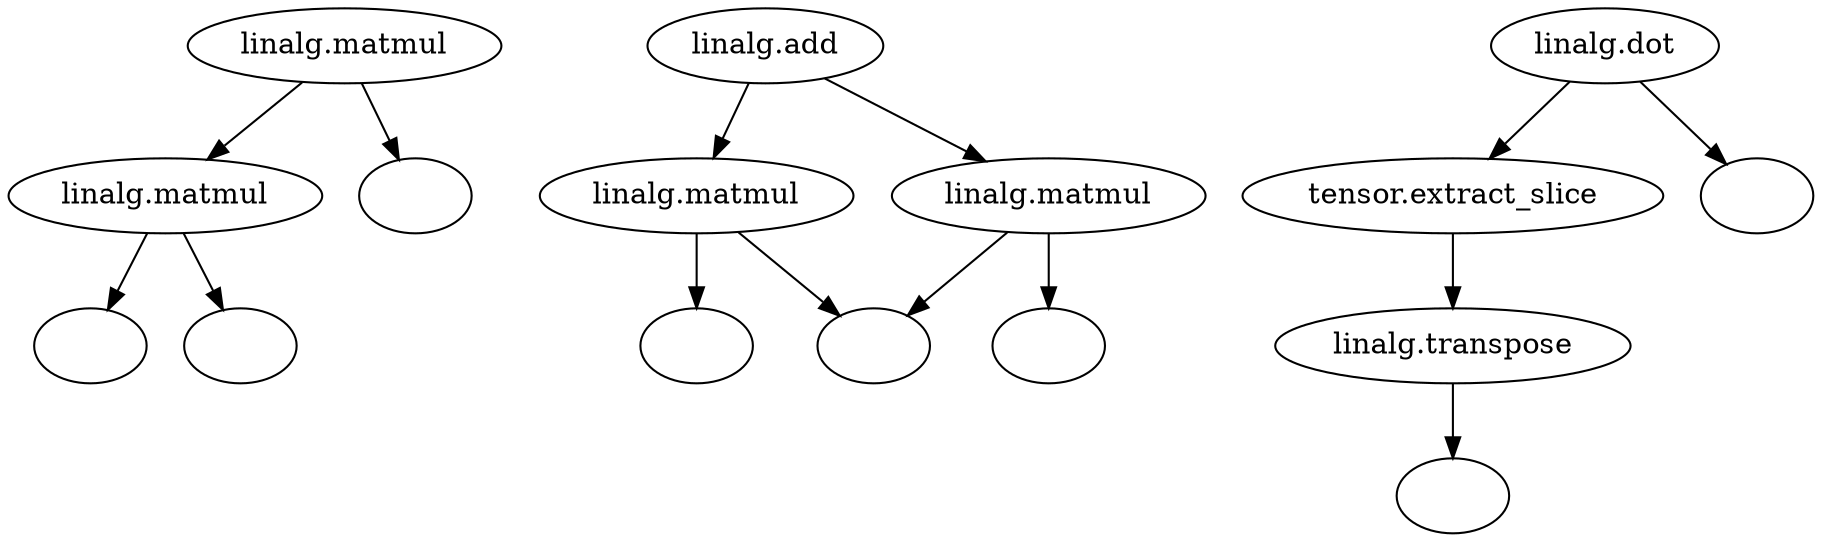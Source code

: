 digraph {
	0 [label="linalg.matmul", rows=3, columns=4];
	1 [label="", rows=3, columns=2];
	2 [label="", rows=2, columns=4];
	3 [label="linalg.matmul", rows=3, columns=3];
	5 [label="", rows=4, columns=3];
	6 [label="linalg.matmul", rows=3, columns=4];
	7 [label="", rows=3, columns=2];
	8 [label="", rows=2, columns=4];
	9 [label="linalg.matmul", rows=3, columns=4];
	11 [label="", rows=2, columns=4];
	12 [label="linalg.add", rows=3, columns=4];
	15 [label="linalg.transpose", rows=2, columns=1];
	16 [label="", rows=1, columns=2];
	17 [label="tensor.extract_slice", rows=2, columns=1];
	19 [label="linalg.dot", rows=1, columns=1];
	21 [label="", rows=2, columns=1];

	0 -> 1;
	0 -> 2;
	3 -> 0;
	3 -> 5;
	6 -> 7;
	6 -> 8;
	9 -> 7;
	9 -> 11;
	12 -> 6;
	12 -> 9;
	15 -> 16;
	17 -> 15;
	19 -> 17;
	19 -> 21;
}
